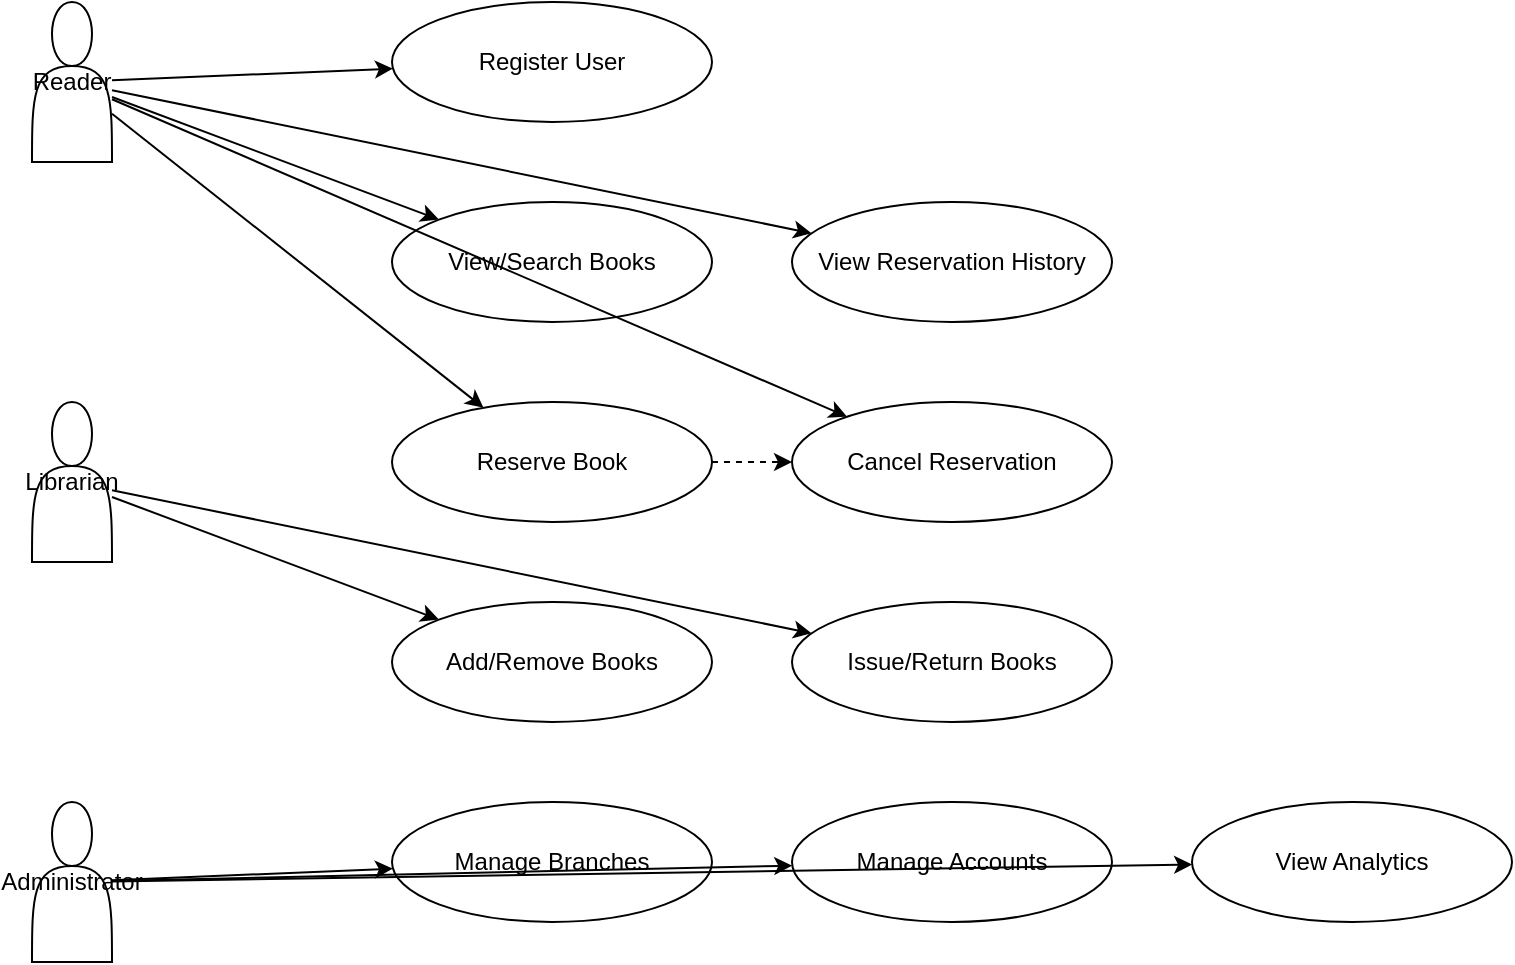 <mxfile>
  <diagram name="Library Management System Use Case">
    <mxGraphModel dx="2000" dy="1200" grid="1" gridSize="10" guides="1" tooltips="1" connect="1" arrows="1" fold="1" page="1" pageScale="1" pageWidth="827" pageHeight="1169" math="0" shadow="0">
      <root>
        <mxCell id="0" />
        <mxCell id="1" parent="0" />
        
        <!-- Actors -->
        <mxCell id="actor-reader" value="Reader" style="shape=actor;whiteSpace=wrap;html=1;" vertex="1" parent="1">
          <mxGeometry x="20" y="100" width="40" height="80" as="geometry" />
        </mxCell>
        <mxCell id="actor-librarian" value="Librarian" style="shape=actor;whiteSpace=wrap;html=1;" vertex="1" parent="1">
          <mxGeometry x="20" y="300" width="40" height="80" as="geometry" />
        </mxCell>
        <mxCell id="actor-admin" value="Administrator" style="shape=actor;whiteSpace=wrap;html=1;" vertex="1" parent="1">
          <mxGeometry x="20" y="500" width="40" height="80" as="geometry" />
        </mxCell>
        
        <!-- Use Cases -->
        <mxCell id="usecase-register" value="Register User" style="ellipse;whiteSpace=wrap;html=1;" vertex="1" parent="1">
          <mxGeometry x="200" y="100" width="160" height="60" as="geometry" />
        </mxCell>
        <mxCell id="usecase-search" value="View/Search Books" style="ellipse;whiteSpace=wrap;html=1;" vertex="1" parent="1">
          <mxGeometry x="200" y="200" width="160" height="60" as="geometry" />
        </mxCell>
        <mxCell id="usecase-reserve" value="Reserve Book" style="ellipse;whiteSpace=wrap;html=1;" vertex="1" parent="1">
          <mxGeometry x="200" y="300" width="160" height="60" as="geometry" />
        </mxCell>
        <mxCell id="usecase-cancel-reserve" value="Cancel Reservation" style="ellipse;whiteSpace=wrap;html=1;" vertex="1" parent="1">
          <mxGeometry x="400" y="300" width="160" height="60" as="geometry" />
        </mxCell>
        <mxCell id="usecase-view-history" value="View Reservation History" style="ellipse;whiteSpace=wrap;html=1;" vertex="1" parent="1">
          <mxGeometry x="400" y="200" width="160" height="60" as="geometry" />
        </mxCell>
        <mxCell id="usecase-manage-books" value="Add/Remove Books" style="ellipse;whiteSpace=wrap;html=1;" vertex="1" parent="1">
          <mxGeometry x="200" y="400" width="160" height="60" as="geometry" />
        </mxCell>
        <mxCell id="usecase-issue-return" value="Issue/Return Books" style="ellipse;whiteSpace=wrap;html=1;" vertex="1" parent="1">
          <mxGeometry x="400" y="400" width="160" height="60" as="geometry" />
        </mxCell>
        <mxCell id="usecase-manage-branches" value="Manage Branches" style="ellipse;whiteSpace=wrap;html=1;" vertex="1" parent="1">
          <mxGeometry x="200" y="500" width="160" height="60" as="geometry" />
        </mxCell>
        <mxCell id="usecase-manage-accounts" value="Manage Accounts" style="ellipse;whiteSpace=wrap;html=1;" vertex="1" parent="1">
          <mxGeometry x="400" y="500" width="160" height="60" as="geometry" />
        </mxCell>
        <mxCell id="usecase-view-analytics" value="View Analytics" style="ellipse;whiteSpace=wrap;html=1;" vertex="1" parent="1">
          <mxGeometry x="600" y="500" width="160" height="60" as="geometry" />
        </mxCell>
        
        <!-- Relationships -->
        <!-- Reader -->
        <mxCell id="edge-reader-register" edge="1" parent="1" source="actor-reader" target="usecase-register">
          <mxGeometry relative="1" as="geometry" />
        </mxCell>
        <mxCell id="edge-reader-search" edge="1" parent="1" source="actor-reader" target="usecase-search">
          <mxGeometry relative="1" as="geometry" />
        </mxCell>
        <mxCell id="edge-reader-reserve" edge="1" parent="1" source="actor-reader" target="usecase-reserve">
          <mxGeometry relative="1" as="geometry" />
        </mxCell>
        <mxCell id="edge-reader-cancel-reserve" edge="1" parent="1" source="actor-reader" target="usecase-cancel-reserve">
          <mxGeometry relative="1" as="geometry" />
        </mxCell>
        <mxCell id="edge-reader-view-history" edge="1" parent="1" source="actor-reader" target="usecase-view-history">
          <mxGeometry relative="1" as="geometry" />
        </mxCell>

        <!-- Librarian -->
        <mxCell id="edge-librarian-manage-books" edge="1" parent="1" source="actor-librarian" target="usecase-manage-books">
          <mxGeometry relative="1" as="geometry" />
        </mxCell>
        <mxCell id="edge-librarian-issue-return" edge="1" parent="1" source="actor-librarian" target="usecase-issue-return">
          <mxGeometry relative="1" as="geometry" />
        </mxCell>

        <!-- Administrator -->
        <mxCell id="edge-admin-manage-branches" edge="1" parent="1" source="actor-admin" target="usecase-manage-branches">
          <mxGeometry relative="1" as="geometry" />
        </mxCell>
        <mxCell id="edge-admin-manage-accounts" edge="1" parent="1" source="actor-admin" target="usecase-manage-accounts">
          <mxGeometry relative="1" as="geometry" />
        </mxCell>
        <mxCell id="edge-admin-view-analytics" edge="1" parent="1" source="actor-admin" target="usecase-view-analytics">
          <mxGeometry relative="1" as="geometry" />
        </mxCell>
        
        <!-- Includes and Extends -->
        <mxCell id="edge-include-reserve" edge="1" parent="1" source="usecase-reserve" target="usecase-cancel-reserve" style="dashed=1;edgeStyle=orthogonalEdgeStyle;">
          <mxGeometry relative="1" as="geometry" />
          <mxCell value="<<include>>" vertex="1" parent="1">
            <mxGeometry x="300" y="320" width="80" height="20" as="geometry" />
          </mxCell>
        </mxCell>
      </root>
    </mxGraphModel>
  </diagram>
</mxfile>
